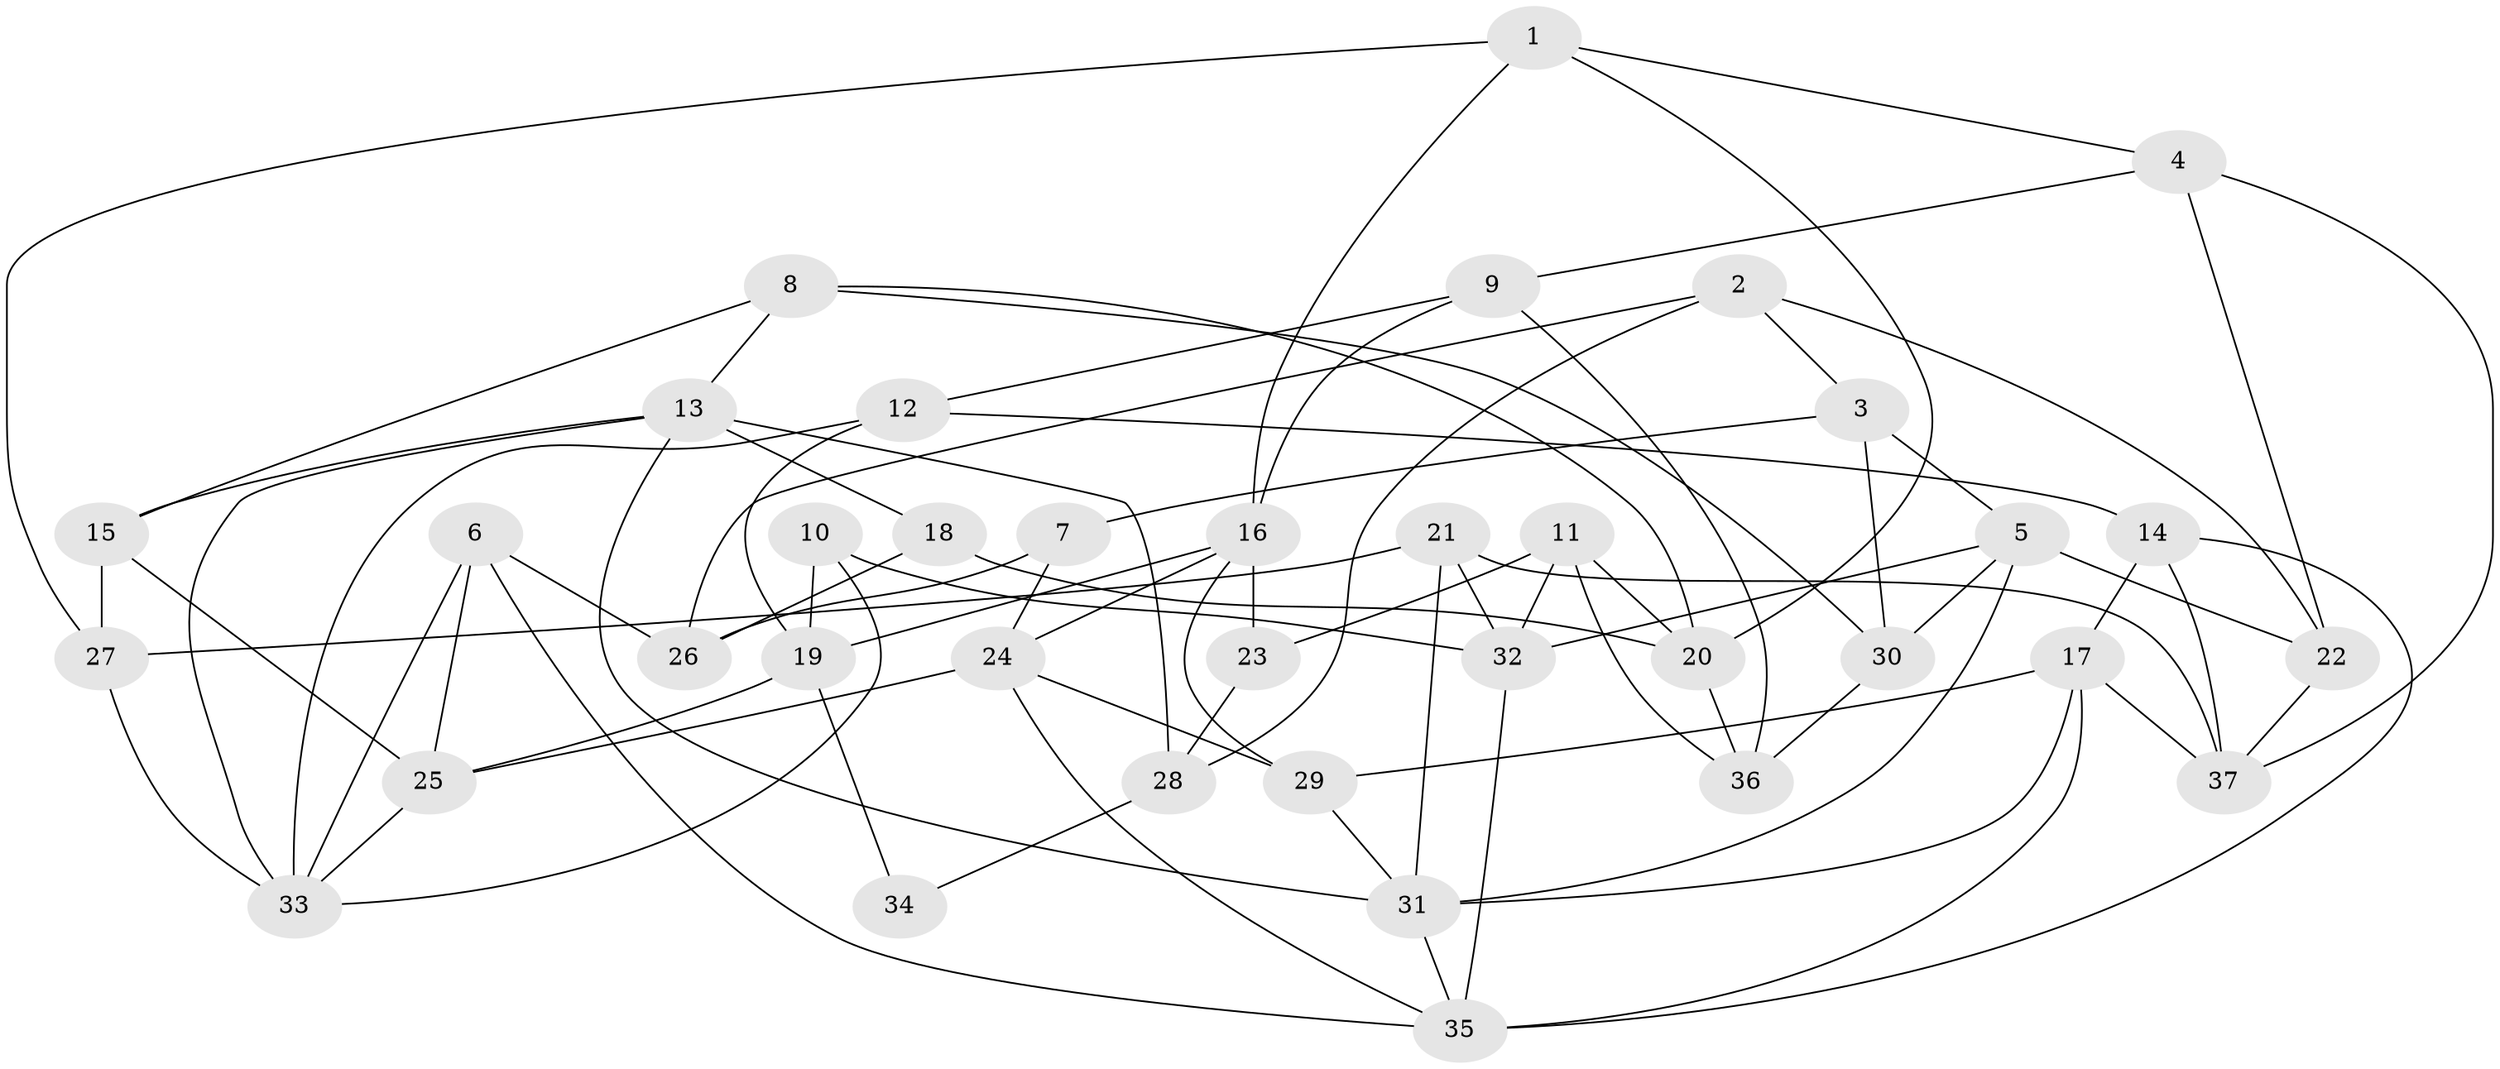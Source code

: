 // original degree distribution, {4: 1.0}
// Generated by graph-tools (version 1.1) at 2025/38/03/04/25 23:38:06]
// undirected, 37 vertices, 80 edges
graph export_dot {
  node [color=gray90,style=filled];
  1;
  2;
  3;
  4;
  5;
  6;
  7;
  8;
  9;
  10;
  11;
  12;
  13;
  14;
  15;
  16;
  17;
  18;
  19;
  20;
  21;
  22;
  23;
  24;
  25;
  26;
  27;
  28;
  29;
  30;
  31;
  32;
  33;
  34;
  35;
  36;
  37;
  1 -- 4 [weight=1.0];
  1 -- 16 [weight=1.0];
  1 -- 20 [weight=1.0];
  1 -- 27 [weight=1.0];
  2 -- 3 [weight=1.0];
  2 -- 22 [weight=1.0];
  2 -- 26 [weight=1.0];
  2 -- 28 [weight=1.0];
  3 -- 5 [weight=2.0];
  3 -- 7 [weight=2.0];
  3 -- 30 [weight=1.0];
  4 -- 9 [weight=1.0];
  4 -- 22 [weight=1.0];
  4 -- 37 [weight=1.0];
  5 -- 22 [weight=1.0];
  5 -- 30 [weight=1.0];
  5 -- 31 [weight=1.0];
  5 -- 32 [weight=1.0];
  6 -- 25 [weight=1.0];
  6 -- 26 [weight=1.0];
  6 -- 33 [weight=1.0];
  6 -- 35 [weight=1.0];
  7 -- 24 [weight=1.0];
  7 -- 26 [weight=1.0];
  8 -- 13 [weight=1.0];
  8 -- 15 [weight=1.0];
  8 -- 20 [weight=1.0];
  8 -- 30 [weight=1.0];
  9 -- 12 [weight=1.0];
  9 -- 16 [weight=1.0];
  9 -- 36 [weight=1.0];
  10 -- 19 [weight=1.0];
  10 -- 32 [weight=2.0];
  10 -- 33 [weight=1.0];
  11 -- 20 [weight=1.0];
  11 -- 23 [weight=1.0];
  11 -- 32 [weight=1.0];
  11 -- 36 [weight=1.0];
  12 -- 14 [weight=1.0];
  12 -- 19 [weight=1.0];
  12 -- 33 [weight=1.0];
  13 -- 15 [weight=1.0];
  13 -- 18 [weight=1.0];
  13 -- 28 [weight=1.0];
  13 -- 31 [weight=1.0];
  13 -- 33 [weight=1.0];
  14 -- 17 [weight=1.0];
  14 -- 35 [weight=1.0];
  14 -- 37 [weight=1.0];
  15 -- 25 [weight=1.0];
  15 -- 27 [weight=1.0];
  16 -- 19 [weight=1.0];
  16 -- 23 [weight=1.0];
  16 -- 24 [weight=1.0];
  16 -- 29 [weight=1.0];
  17 -- 29 [weight=1.0];
  17 -- 31 [weight=1.0];
  17 -- 35 [weight=1.0];
  17 -- 37 [weight=2.0];
  18 -- 20 [weight=2.0];
  18 -- 26 [weight=1.0];
  19 -- 25 [weight=1.0];
  19 -- 34 [weight=2.0];
  20 -- 36 [weight=1.0];
  21 -- 27 [weight=1.0];
  21 -- 31 [weight=1.0];
  21 -- 32 [weight=1.0];
  21 -- 37 [weight=1.0];
  22 -- 37 [weight=1.0];
  23 -- 28 [weight=2.0];
  24 -- 25 [weight=2.0];
  24 -- 29 [weight=1.0];
  24 -- 35 [weight=1.0];
  25 -- 33 [weight=1.0];
  27 -- 33 [weight=1.0];
  28 -- 34 [weight=2.0];
  29 -- 31 [weight=1.0];
  30 -- 36 [weight=1.0];
  31 -- 35 [weight=1.0];
  32 -- 35 [weight=1.0];
}
